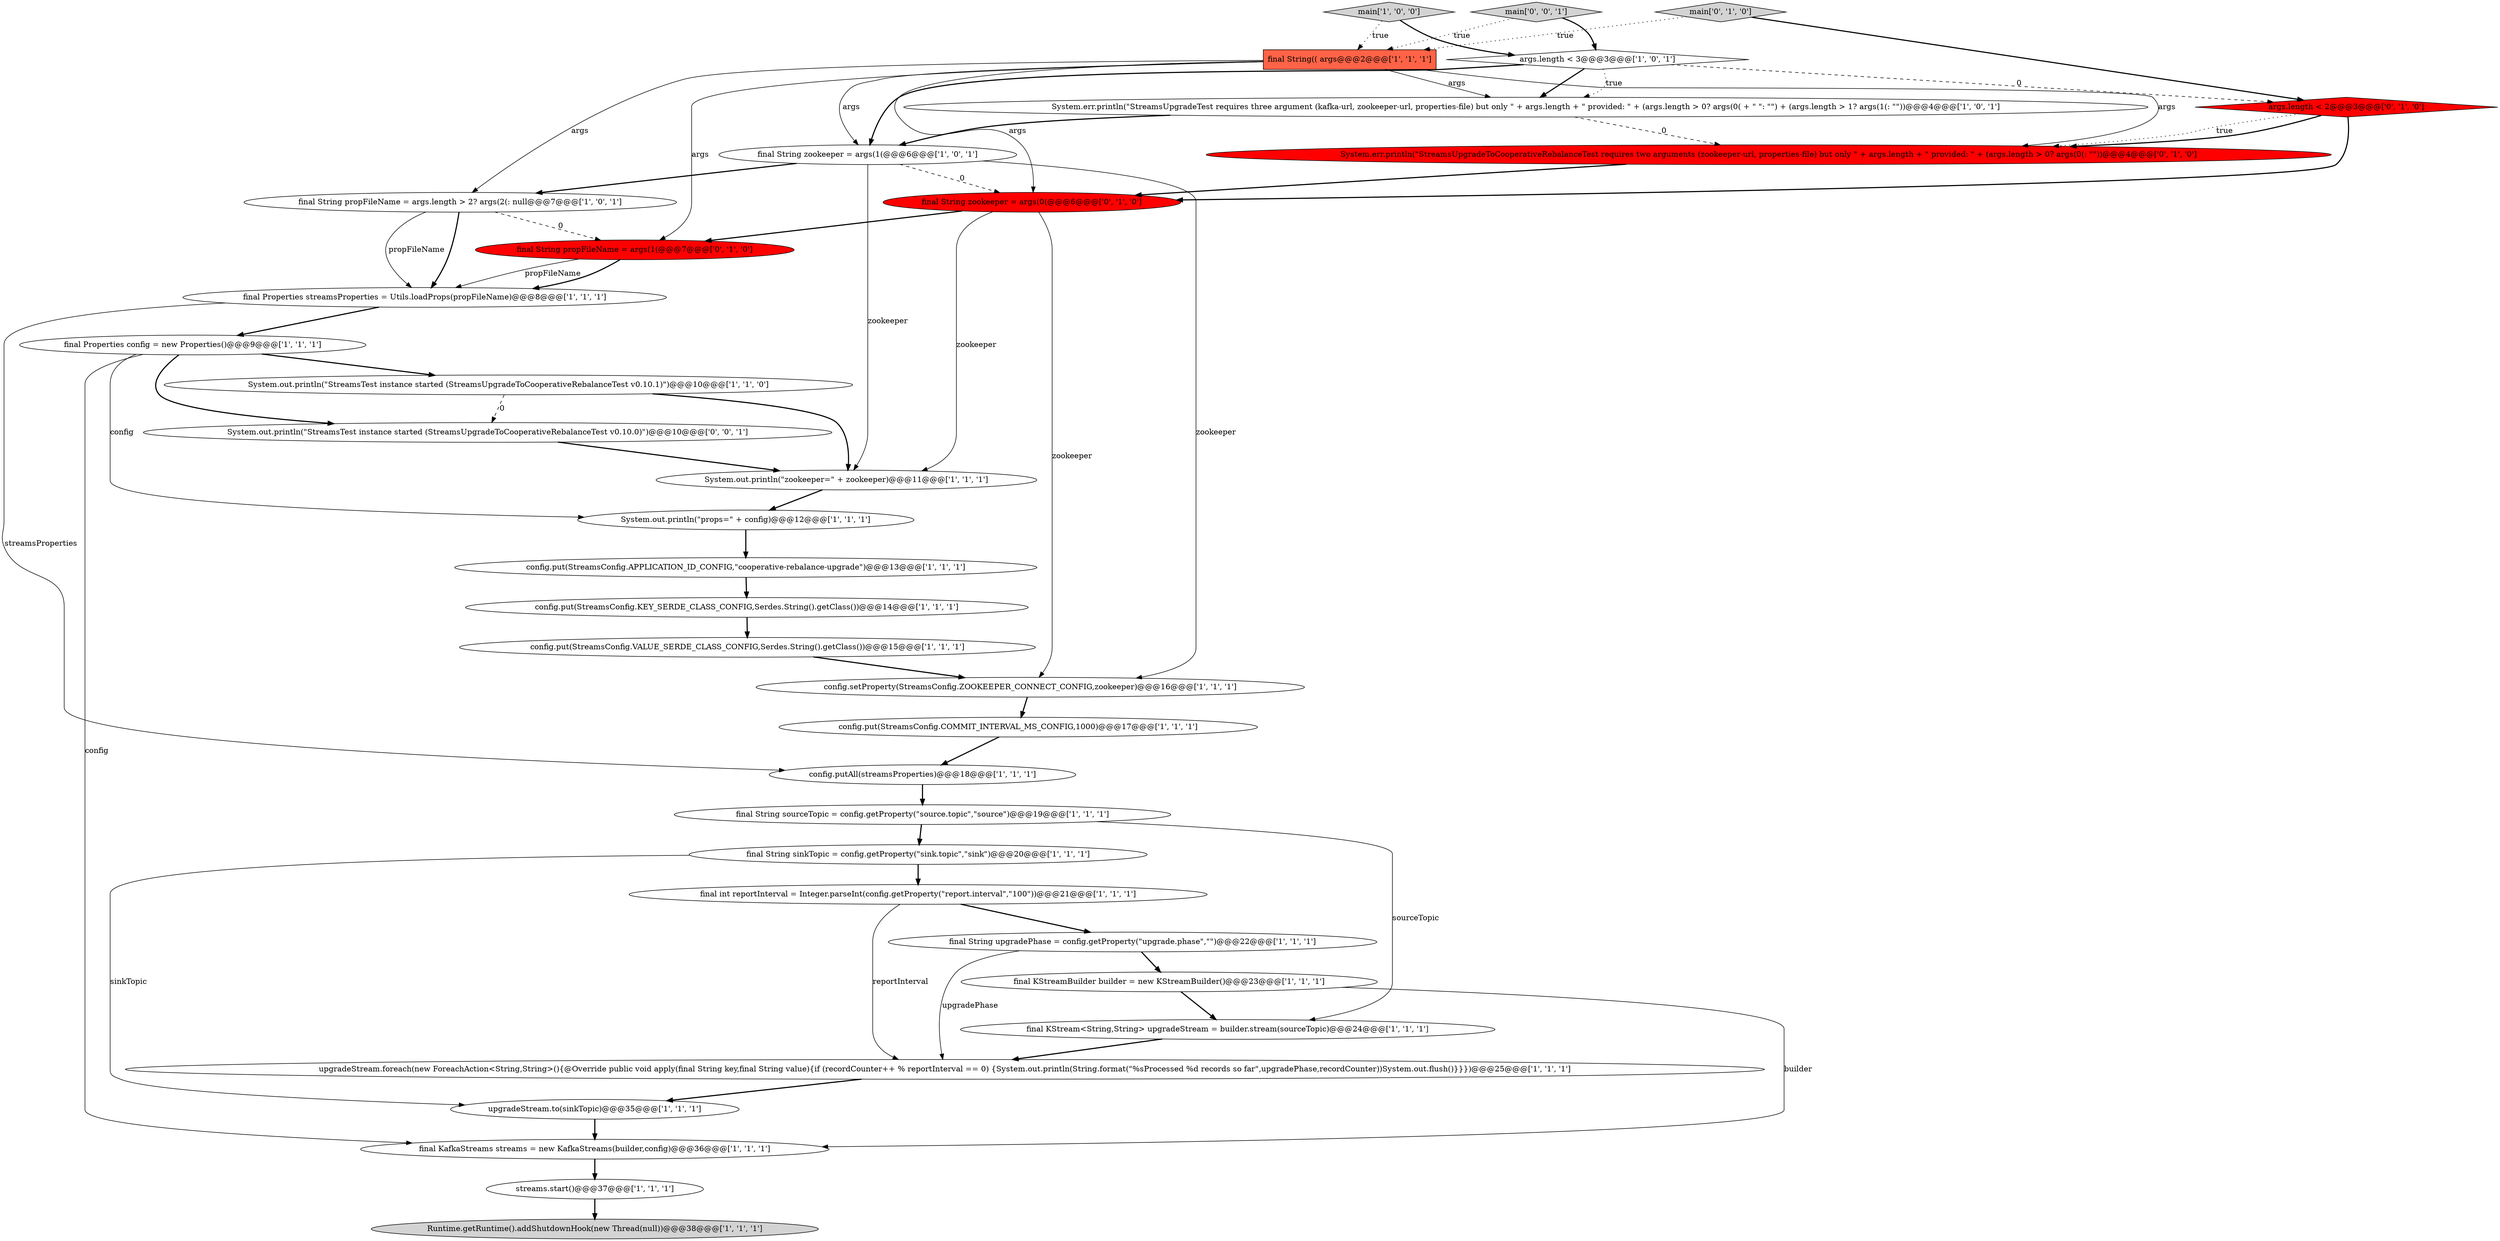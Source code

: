 digraph {
18 [style = filled, label = "System.err.println(\"StreamsUpgradeTest requires three argument (kafka-url, zookeeper-url, properties-file) but only \" + args.length + \" provided: \" + (args.length > 0? args(0( + \" \": \"\") + (args.length > 1? args(1(: \"\"))@@@4@@@['1', '0', '1']", fillcolor = white, shape = ellipse image = "AAA0AAABBB1BBB"];
0 [style = filled, label = "final KafkaStreams streams = new KafkaStreams(builder,config)@@@36@@@['1', '1', '1']", fillcolor = white, shape = ellipse image = "AAA0AAABBB1BBB"];
16 [style = filled, label = "main['1', '0', '0']", fillcolor = lightgray, shape = diamond image = "AAA0AAABBB1BBB"];
11 [style = filled, label = "final String upgradePhase = config.getProperty(\"upgrade.phase\",\"\")@@@22@@@['1', '1', '1']", fillcolor = white, shape = ellipse image = "AAA0AAABBB1BBB"];
14 [style = filled, label = "final Properties streamsProperties = Utils.loadProps(propFileName)@@@8@@@['1', '1', '1']", fillcolor = white, shape = ellipse image = "AAA0AAABBB1BBB"];
25 [style = filled, label = "System.out.println(\"props=\" + config)@@@12@@@['1', '1', '1']", fillcolor = white, shape = ellipse image = "AAA0AAABBB1BBB"];
3 [style = filled, label = "streams.start()@@@37@@@['1', '1', '1']", fillcolor = white, shape = ellipse image = "AAA0AAABBB1BBB"];
33 [style = filled, label = "System.out.println(\"StreamsTest instance started (StreamsUpgradeToCooperativeRebalanceTest v0.10.0)\")@@@10@@@['0', '0', '1']", fillcolor = white, shape = ellipse image = "AAA0AAABBB3BBB"];
1 [style = filled, label = "upgradeStream.to(sinkTopic)@@@35@@@['1', '1', '1']", fillcolor = white, shape = ellipse image = "AAA0AAABBB1BBB"];
7 [style = filled, label = "config.put(StreamsConfig.COMMIT_INTERVAL_MS_CONFIG,1000)@@@17@@@['1', '1', '1']", fillcolor = white, shape = ellipse image = "AAA0AAABBB1BBB"];
10 [style = filled, label = "final Properties config = new Properties()@@@9@@@['1', '1', '1']", fillcolor = white, shape = ellipse image = "AAA0AAABBB1BBB"];
8 [style = filled, label = "final String sourceTopic = config.getProperty(\"source.topic\",\"source\")@@@19@@@['1', '1', '1']", fillcolor = white, shape = ellipse image = "AAA0AAABBB1BBB"];
29 [style = filled, label = "System.err.println(\"StreamsUpgradeToCooperativeRebalanceTest requires two arguments (zookeeper-url, properties-file) but only \" + args.length + \" provided: \" + (args.length > 0? args(0(: \"\"))@@@4@@@['0', '1', '0']", fillcolor = red, shape = ellipse image = "AAA1AAABBB2BBB"];
23 [style = filled, label = "config.putAll(streamsProperties)@@@18@@@['1', '1', '1']", fillcolor = white, shape = ellipse image = "AAA0AAABBB1BBB"];
22 [style = filled, label = "final String(( args@@@2@@@['1', '1', '1']", fillcolor = tomato, shape = box image = "AAA0AAABBB1BBB"];
20 [style = filled, label = "final String sinkTopic = config.getProperty(\"sink.topic\",\"sink\")@@@20@@@['1', '1', '1']", fillcolor = white, shape = ellipse image = "AAA0AAABBB1BBB"];
6 [style = filled, label = "config.put(StreamsConfig.KEY_SERDE_CLASS_CONFIG,Serdes.String().getClass())@@@14@@@['1', '1', '1']", fillcolor = white, shape = ellipse image = "AAA0AAABBB1BBB"];
24 [style = filled, label = "config.put(StreamsConfig.VALUE_SERDE_CLASS_CONFIG,Serdes.String().getClass())@@@15@@@['1', '1', '1']", fillcolor = white, shape = ellipse image = "AAA0AAABBB1BBB"];
15 [style = filled, label = "config.put(StreamsConfig.APPLICATION_ID_CONFIG,\"cooperative-rebalance-upgrade\")@@@13@@@['1', '1', '1']", fillcolor = white, shape = ellipse image = "AAA0AAABBB1BBB"];
12 [style = filled, label = "final KStream<String,String> upgradeStream = builder.stream(sourceTopic)@@@24@@@['1', '1', '1']", fillcolor = white, shape = ellipse image = "AAA0AAABBB1BBB"];
27 [style = filled, label = "Runtime.getRuntime().addShutdownHook(new Thread(null))@@@38@@@['1', '1', '1']", fillcolor = lightgray, shape = ellipse image = "AAA0AAABBB1BBB"];
32 [style = filled, label = "main['0', '1', '0']", fillcolor = lightgray, shape = diamond image = "AAA0AAABBB2BBB"];
17 [style = filled, label = "config.setProperty(StreamsConfig.ZOOKEEPER_CONNECT_CONFIG,zookeeper)@@@16@@@['1', '1', '1']", fillcolor = white, shape = ellipse image = "AAA0AAABBB1BBB"];
34 [style = filled, label = "main['0', '0', '1']", fillcolor = lightgray, shape = diamond image = "AAA0AAABBB3BBB"];
30 [style = filled, label = "final String propFileName = args(1(@@@7@@@['0', '1', '0']", fillcolor = red, shape = ellipse image = "AAA1AAABBB2BBB"];
31 [style = filled, label = "final String zookeeper = args(0(@@@6@@@['0', '1', '0']", fillcolor = red, shape = ellipse image = "AAA1AAABBB2BBB"];
21 [style = filled, label = "System.out.println(\"StreamsTest instance started (StreamsUpgradeToCooperativeRebalanceTest v0.10.1)\")@@@10@@@['1', '1', '0']", fillcolor = white, shape = ellipse image = "AAA0AAABBB1BBB"];
2 [style = filled, label = "final int reportInterval = Integer.parseInt(config.getProperty(\"report.interval\",\"100\"))@@@21@@@['1', '1', '1']", fillcolor = white, shape = ellipse image = "AAA0AAABBB1BBB"];
4 [style = filled, label = "upgradeStream.foreach(new ForeachAction<String,String>(){@Override public void apply(final String key,final String value){if (recordCounter++ % reportInterval == 0) {System.out.println(String.format(\"%sProcessed %d records so far\",upgradePhase,recordCounter))System.out.flush()}}})@@@25@@@['1', '1', '1']", fillcolor = white, shape = ellipse image = "AAA0AAABBB1BBB"];
5 [style = filled, label = "args.length < 3@@@3@@@['1', '0', '1']", fillcolor = white, shape = diamond image = "AAA0AAABBB1BBB"];
28 [style = filled, label = "args.length < 2@@@3@@@['0', '1', '0']", fillcolor = red, shape = diamond image = "AAA1AAABBB2BBB"];
13 [style = filled, label = "final String zookeeper = args(1(@@@6@@@['1', '0', '1']", fillcolor = white, shape = ellipse image = "AAA0AAABBB1BBB"];
26 [style = filled, label = "final String propFileName = args.length > 2? args(2(: null@@@7@@@['1', '0', '1']", fillcolor = white, shape = ellipse image = "AAA0AAABBB1BBB"];
9 [style = filled, label = "final KStreamBuilder builder = new KStreamBuilder()@@@23@@@['1', '1', '1']", fillcolor = white, shape = ellipse image = "AAA0AAABBB1BBB"];
19 [style = filled, label = "System.out.println(\"zookeeper=\" + zookeeper)@@@11@@@['1', '1', '1']", fillcolor = white, shape = ellipse image = "AAA0AAABBB1BBB"];
0->3 [style = bold, label=""];
28->29 [style = bold, label=""];
5->18 [style = dotted, label="true"];
10->0 [style = solid, label="config"];
21->19 [style = bold, label=""];
34->5 [style = bold, label=""];
22->18 [style = solid, label="args"];
28->31 [style = bold, label=""];
29->31 [style = bold, label=""];
2->4 [style = solid, label="reportInterval"];
13->19 [style = solid, label="zookeeper"];
26->14 [style = bold, label=""];
14->10 [style = bold, label=""];
6->24 [style = bold, label=""];
22->26 [style = solid, label="args"];
15->6 [style = bold, label=""];
5->18 [style = bold, label=""];
10->21 [style = bold, label=""];
1->0 [style = bold, label=""];
16->22 [style = dotted, label="true"];
23->8 [style = bold, label=""];
11->9 [style = bold, label=""];
22->30 [style = solid, label="args"];
22->29 [style = solid, label="args"];
19->25 [style = bold, label=""];
3->27 [style = bold, label=""];
20->2 [style = bold, label=""];
17->7 [style = bold, label=""];
28->29 [style = dotted, label="true"];
31->17 [style = solid, label="zookeeper"];
26->30 [style = dashed, label="0"];
10->25 [style = solid, label="config"];
34->22 [style = dotted, label="true"];
13->17 [style = solid, label="zookeeper"];
8->20 [style = bold, label=""];
5->28 [style = dashed, label="0"];
13->31 [style = dashed, label="0"];
12->4 [style = bold, label=""];
13->26 [style = bold, label=""];
21->33 [style = dashed, label="0"];
14->23 [style = solid, label="streamsProperties"];
5->13 [style = bold, label=""];
22->13 [style = solid, label="args"];
7->23 [style = bold, label=""];
20->1 [style = solid, label="sinkTopic"];
24->17 [style = bold, label=""];
31->30 [style = bold, label=""];
18->29 [style = dashed, label="0"];
18->13 [style = bold, label=""];
25->15 [style = bold, label=""];
22->31 [style = solid, label="args"];
30->14 [style = solid, label="propFileName"];
16->5 [style = bold, label=""];
30->14 [style = bold, label=""];
31->19 [style = solid, label="zookeeper"];
4->1 [style = bold, label=""];
10->33 [style = bold, label=""];
9->12 [style = bold, label=""];
33->19 [style = bold, label=""];
9->0 [style = solid, label="builder"];
8->12 [style = solid, label="sourceTopic"];
11->4 [style = solid, label="upgradePhase"];
32->28 [style = bold, label=""];
2->11 [style = bold, label=""];
26->14 [style = solid, label="propFileName"];
32->22 [style = dotted, label="true"];
}
